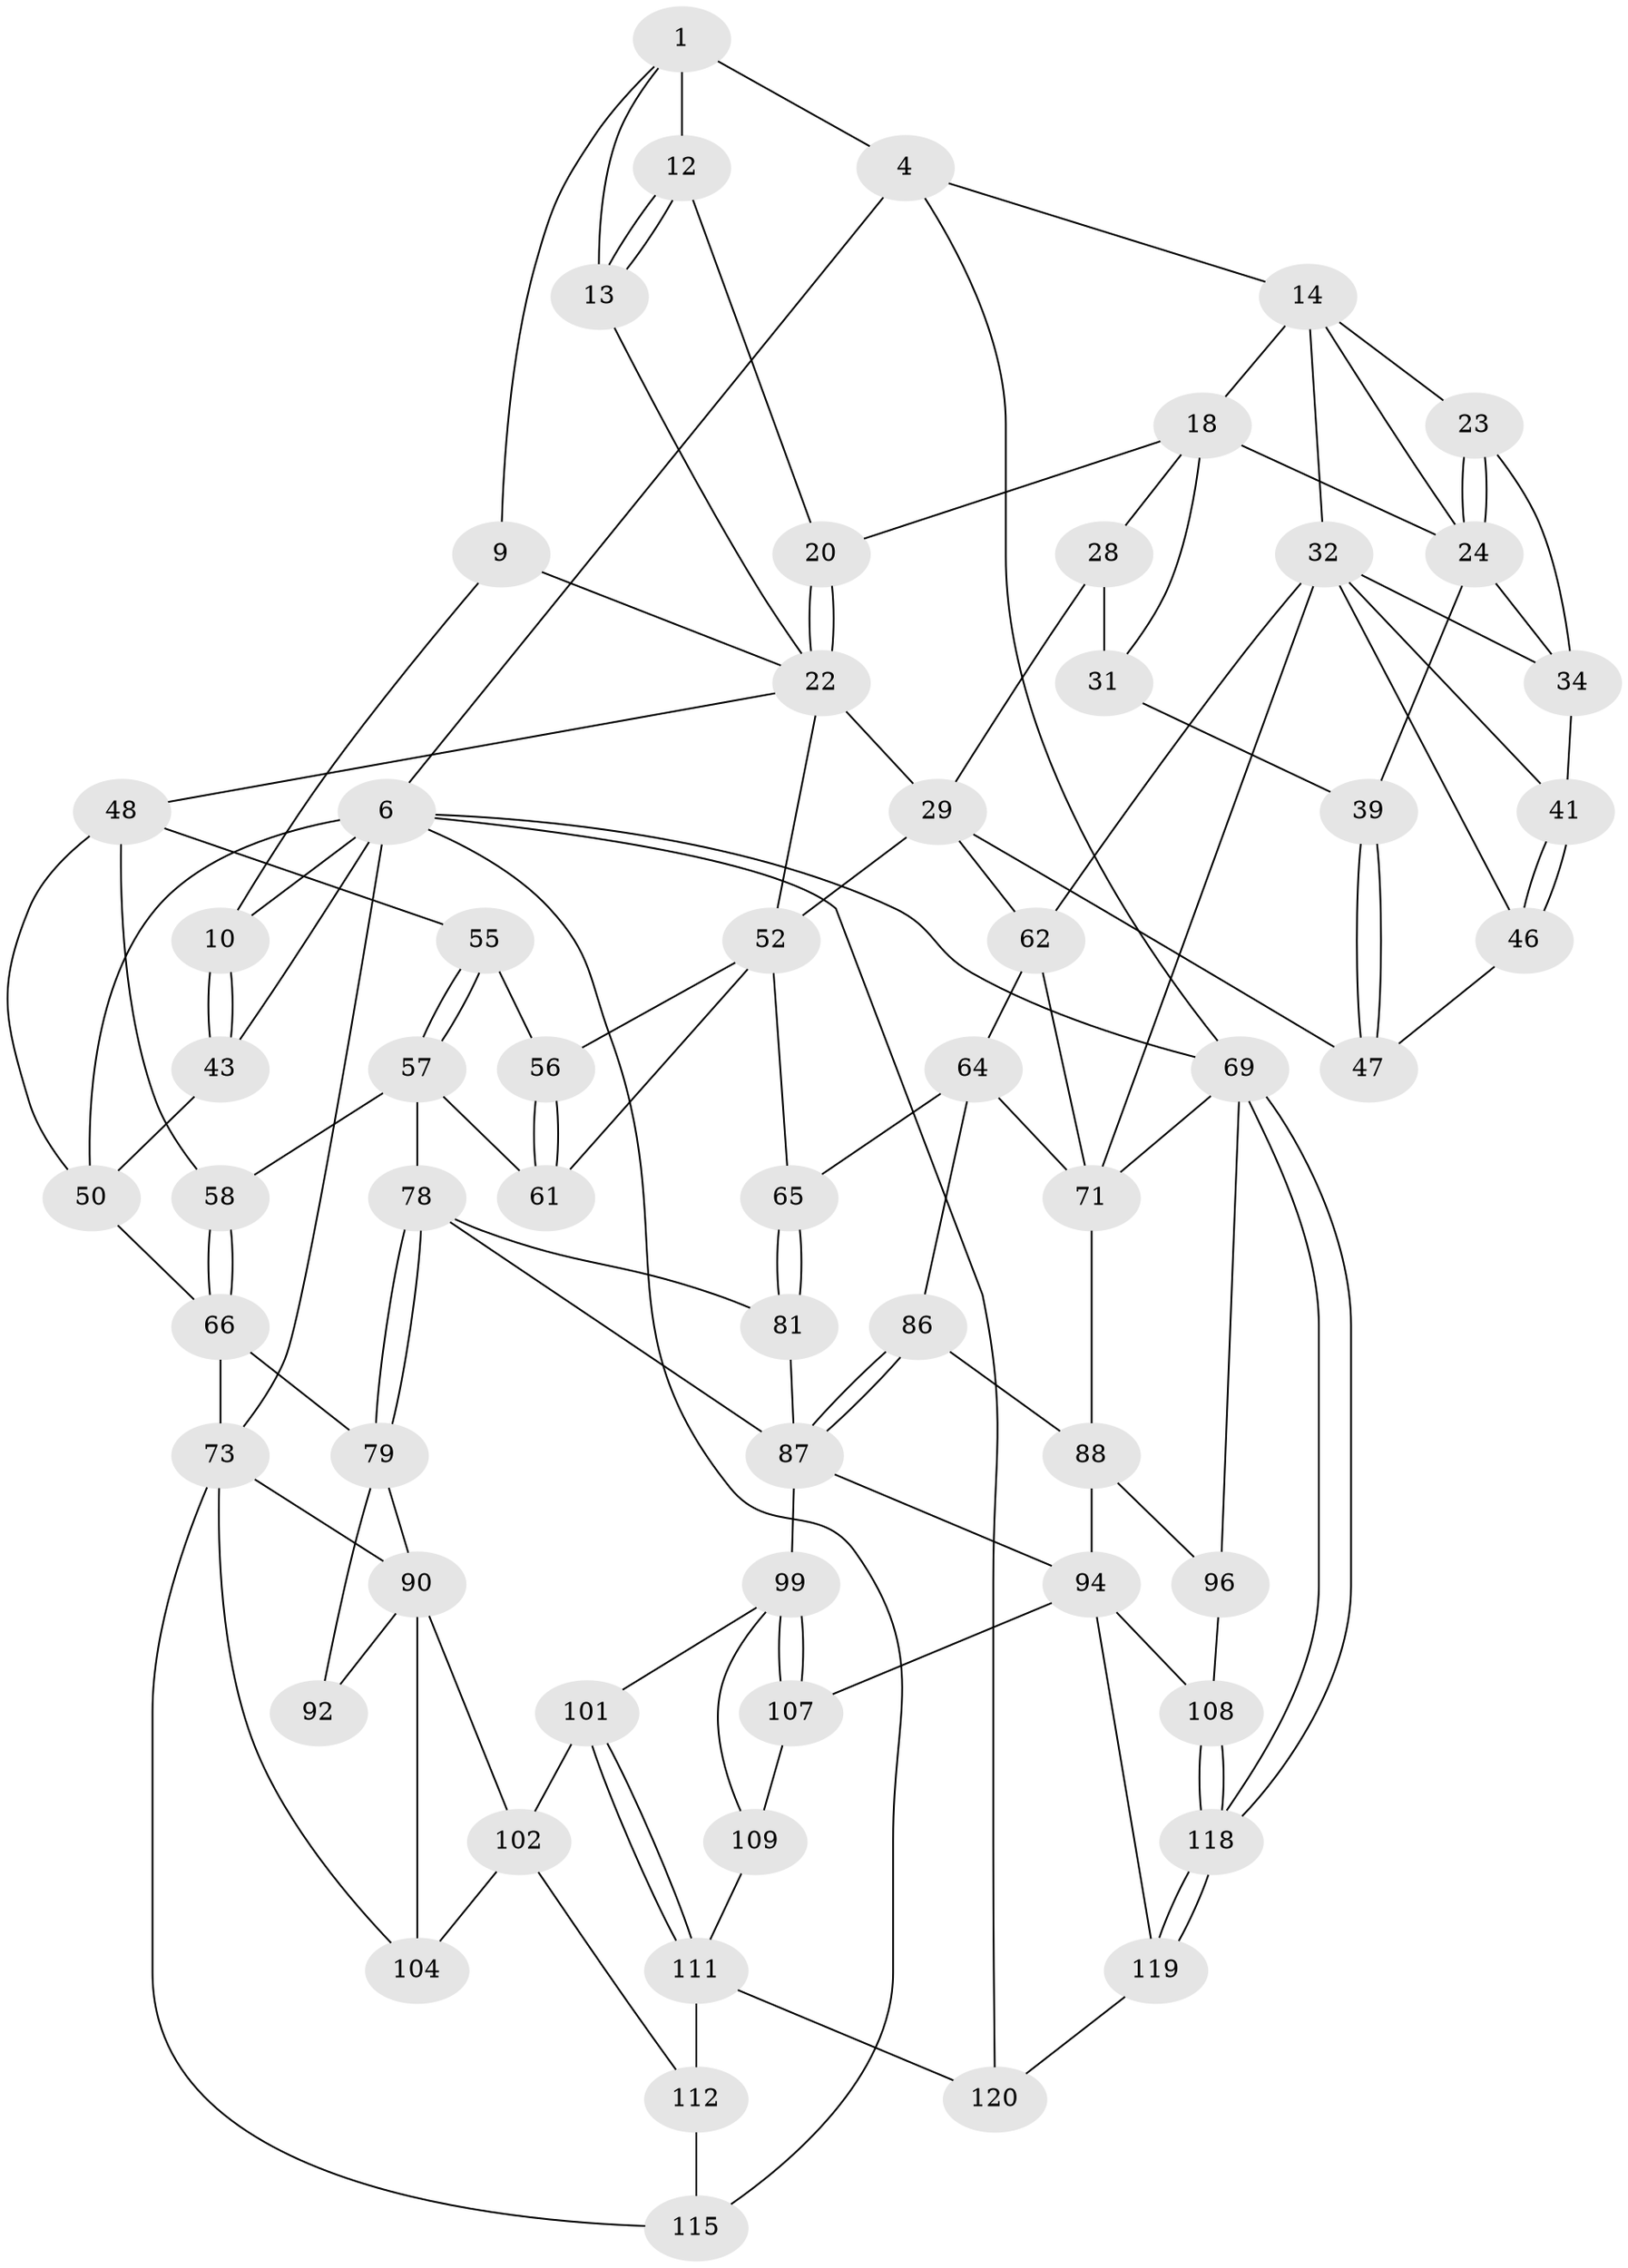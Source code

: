 // original degree distribution, {3: 0.02459016393442623, 4: 0.2459016393442623, 5: 0.48360655737704916, 6: 0.2459016393442623}
// Generated by graph-tools (version 1.1) at 2025/21/03/04/25 18:21:09]
// undirected, 61 vertices, 132 edges
graph export_dot {
graph [start="1"]
  node [color=gray90,style=filled];
  1 [pos="+0.2308304933723694+0",super="+2+8"];
  4 [pos="+0.74903274939336+0",super="+5"];
  6 [pos="+0+0",super="+75+7+42"];
  9 [pos="+0.20597002953325166+0.17813725720472895"];
  10 [pos="+0.16865138948562505+0.17740124594225912",super="+11"];
  12 [pos="+0.3699960529092141+0.06958166748349785",super="+21"];
  13 [pos="+0.3354785628402017+0.1359251298633183"];
  14 [pos="+0.7619094004551376+0",super="+17+15"];
  18 [pos="+0.720334508485972+0.1051110494517367",super="+19+26"];
  20 [pos="+0.5531060635640654+0.07295952532122653"];
  22 [pos="+0.445109973432062+0.17142587211927923",super="+30"];
  23 [pos="+0.8341770429882799+0.1691666996167122"];
  24 [pos="+0.8226260198502561+0.17047485872982995",super="+25"];
  28 [pos="+0.5748651202824356+0.2902938441471372"];
  29 [pos="+0.5731462201529529+0.291831686933862",super="+51"];
  31 [pos="+0.6951248577248799+0.22632528730473264",super="+40"];
  32 [pos="+1+0.18480542760550034",super="+45+33"];
  34 [pos="+0.8399897125321757+0.17416359299437223",super="+35"];
  39 [pos="+0.7766287582766238+0.3568381594638152"];
  41 [pos="+0.8915008329139571+0.29665473048253477"];
  43 [pos="+0.05329391773937613+0.3098241214629937"];
  46 [pos="+0.9549042214168387+0.32491125339337207"];
  47 [pos="+0.7750812535062266+0.42726679940359014"];
  48 [pos="+0.2477503096745499+0.31414127808566317",super="+49"];
  50 [pos="+0.056394806017359494+0.38457789501111006",super="+59"];
  52 [pos="+0.5587734156982286+0.41669632411513635",super="+53+60"];
  55 [pos="+0.26599744134122044+0.33592102294734943"];
  56 [pos="+0.3922809910048532+0.4324926014909014"];
  57 [pos="+0.2752932856961116+0.5203212250363975",super="+68"];
  58 [pos="+0.1521397887241648+0.5042769847806633"];
  61 [pos="+0.411930720676084+0.4952190145024059"];
  62 [pos="+0.7760363890066495+0.44210173396156077",super="+76+63"];
  64 [pos="+0.6966843854031763+0.531099119318583",super="+85"];
  65 [pos="+0.6332372234802148+0.5245546926107708"];
  66 [pos="+0.10574210915127062+0.5723758704600892",super="+67"];
  69 [pos="+1+1",super="+70"];
  71 [pos="+1+0.7384201019343956",super="+83"];
  73 [pos="+0+0.7672956724939937",super="+74"];
  78 [pos="+0.3768951400015736+0.6738883770677625",super="+82"];
  79 [pos="+0.328583341491002+0.6777883765291425",super="+80"];
  81 [pos="+0.5181418460736423+0.6545044352493883"];
  86 [pos="+0.6972292262946742+0.5871552403733636"];
  87 [pos="+0.6751096095755451+0.7162714488925949",super="+95"];
  88 [pos="+0.8057622294940366+0.7061548181835496",super="+93"];
  90 [pos="+0.11542802443932211+0.7188928251515374",super="+97+91"];
  92 [pos="+0.28467586197566064+0.7011847473568048"];
  94 [pos="+0.6973897388468681+0.7823129917647493",super="+105"];
  96 [pos="+0.8654086727342198+0.8420476905176552"];
  99 [pos="+0.4087577057353887+0.7407132843652529",super="+100"];
  101 [pos="+0.2347506874566427+0.8598279711093745"];
  102 [pos="+0.16081569962480702+0.8145831944803542",super="+103"];
  104 [pos="+0.06812971145928037+0.8582460311438191"];
  107 [pos="+0.4535996437444763+0.8458979177049423"];
  108 [pos="+0.8070414149501586+0.919149967581231"];
  109 [pos="+0.3920673397266864+0.8954316932382745",super="+110"];
  111 [pos="+0.22813990620018096+0.8981644812104108",super="+114"];
  112 [pos="+0.16446781401358557+0.959979143920614",super="+113"];
  115 [pos="+0.06805727321951176+0.9797826732166445"];
  118 [pos="+0.7292118193973344+1"];
  119 [pos="+0.6037019835270988+1"];
  120 [pos="+0.29152548372166887+1"];
  1 -- 4;
  1 -- 12 [weight=2];
  1 -- 13;
  1 -- 9;
  4 -- 69;
  4 -- 6;
  4 -- 14;
  6 -- 115;
  6 -- 69;
  6 -- 120;
  6 -- 10 [weight=2];
  6 -- 73;
  6 -- 43;
  6 -- 50;
  9 -- 10;
  9 -- 22;
  10 -- 43;
  10 -- 43;
  12 -- 13;
  12 -- 13;
  12 -- 20;
  13 -- 22;
  14 -- 24;
  14 -- 18;
  14 -- 32;
  14 -- 23;
  18 -- 20;
  18 -- 28;
  18 -- 31 [weight=2];
  18 -- 24;
  20 -- 22;
  20 -- 22;
  22 -- 48;
  22 -- 52;
  22 -- 29;
  23 -- 24;
  23 -- 24;
  23 -- 34;
  24 -- 34;
  24 -- 39;
  28 -- 29;
  28 -- 31;
  29 -- 52;
  29 -- 62;
  29 -- 47;
  31 -- 39;
  32 -- 46;
  32 -- 71;
  32 -- 62;
  32 -- 41;
  32 -- 34;
  34 -- 41;
  39 -- 47;
  39 -- 47;
  41 -- 46;
  41 -- 46;
  43 -- 50;
  46 -- 47;
  48 -- 55;
  48 -- 50;
  48 -- 58;
  50 -- 66;
  52 -- 56;
  52 -- 65;
  52 -- 61;
  55 -- 56;
  55 -- 57;
  55 -- 57;
  56 -- 61;
  56 -- 61;
  57 -- 58;
  57 -- 61;
  57 -- 78;
  58 -- 66;
  58 -- 66;
  62 -- 64;
  62 -- 71;
  64 -- 65;
  64 -- 86;
  64 -- 71;
  65 -- 81;
  65 -- 81;
  66 -- 73;
  66 -- 79;
  69 -- 118;
  69 -- 118;
  69 -- 96;
  69 -- 71;
  71 -- 88;
  73 -- 104;
  73 -- 115;
  73 -- 90;
  78 -- 79;
  78 -- 79;
  78 -- 81;
  78 -- 87;
  79 -- 92 [weight=2];
  79 -- 90;
  81 -- 87;
  86 -- 87;
  86 -- 87;
  86 -- 88;
  87 -- 99;
  87 -- 94;
  88 -- 96;
  88 -- 94;
  90 -- 92;
  90 -- 102;
  90 -- 104;
  94 -- 107;
  94 -- 108;
  94 -- 119;
  96 -- 108;
  99 -- 107;
  99 -- 107;
  99 -- 101;
  99 -- 109;
  101 -- 102;
  101 -- 111;
  101 -- 111;
  102 -- 104;
  102 -- 112;
  107 -- 109;
  108 -- 118;
  108 -- 118;
  109 -- 111 [weight=2];
  111 -- 112 [weight=2];
  111 -- 120;
  112 -- 115;
  118 -- 119;
  118 -- 119;
  119 -- 120;
}
